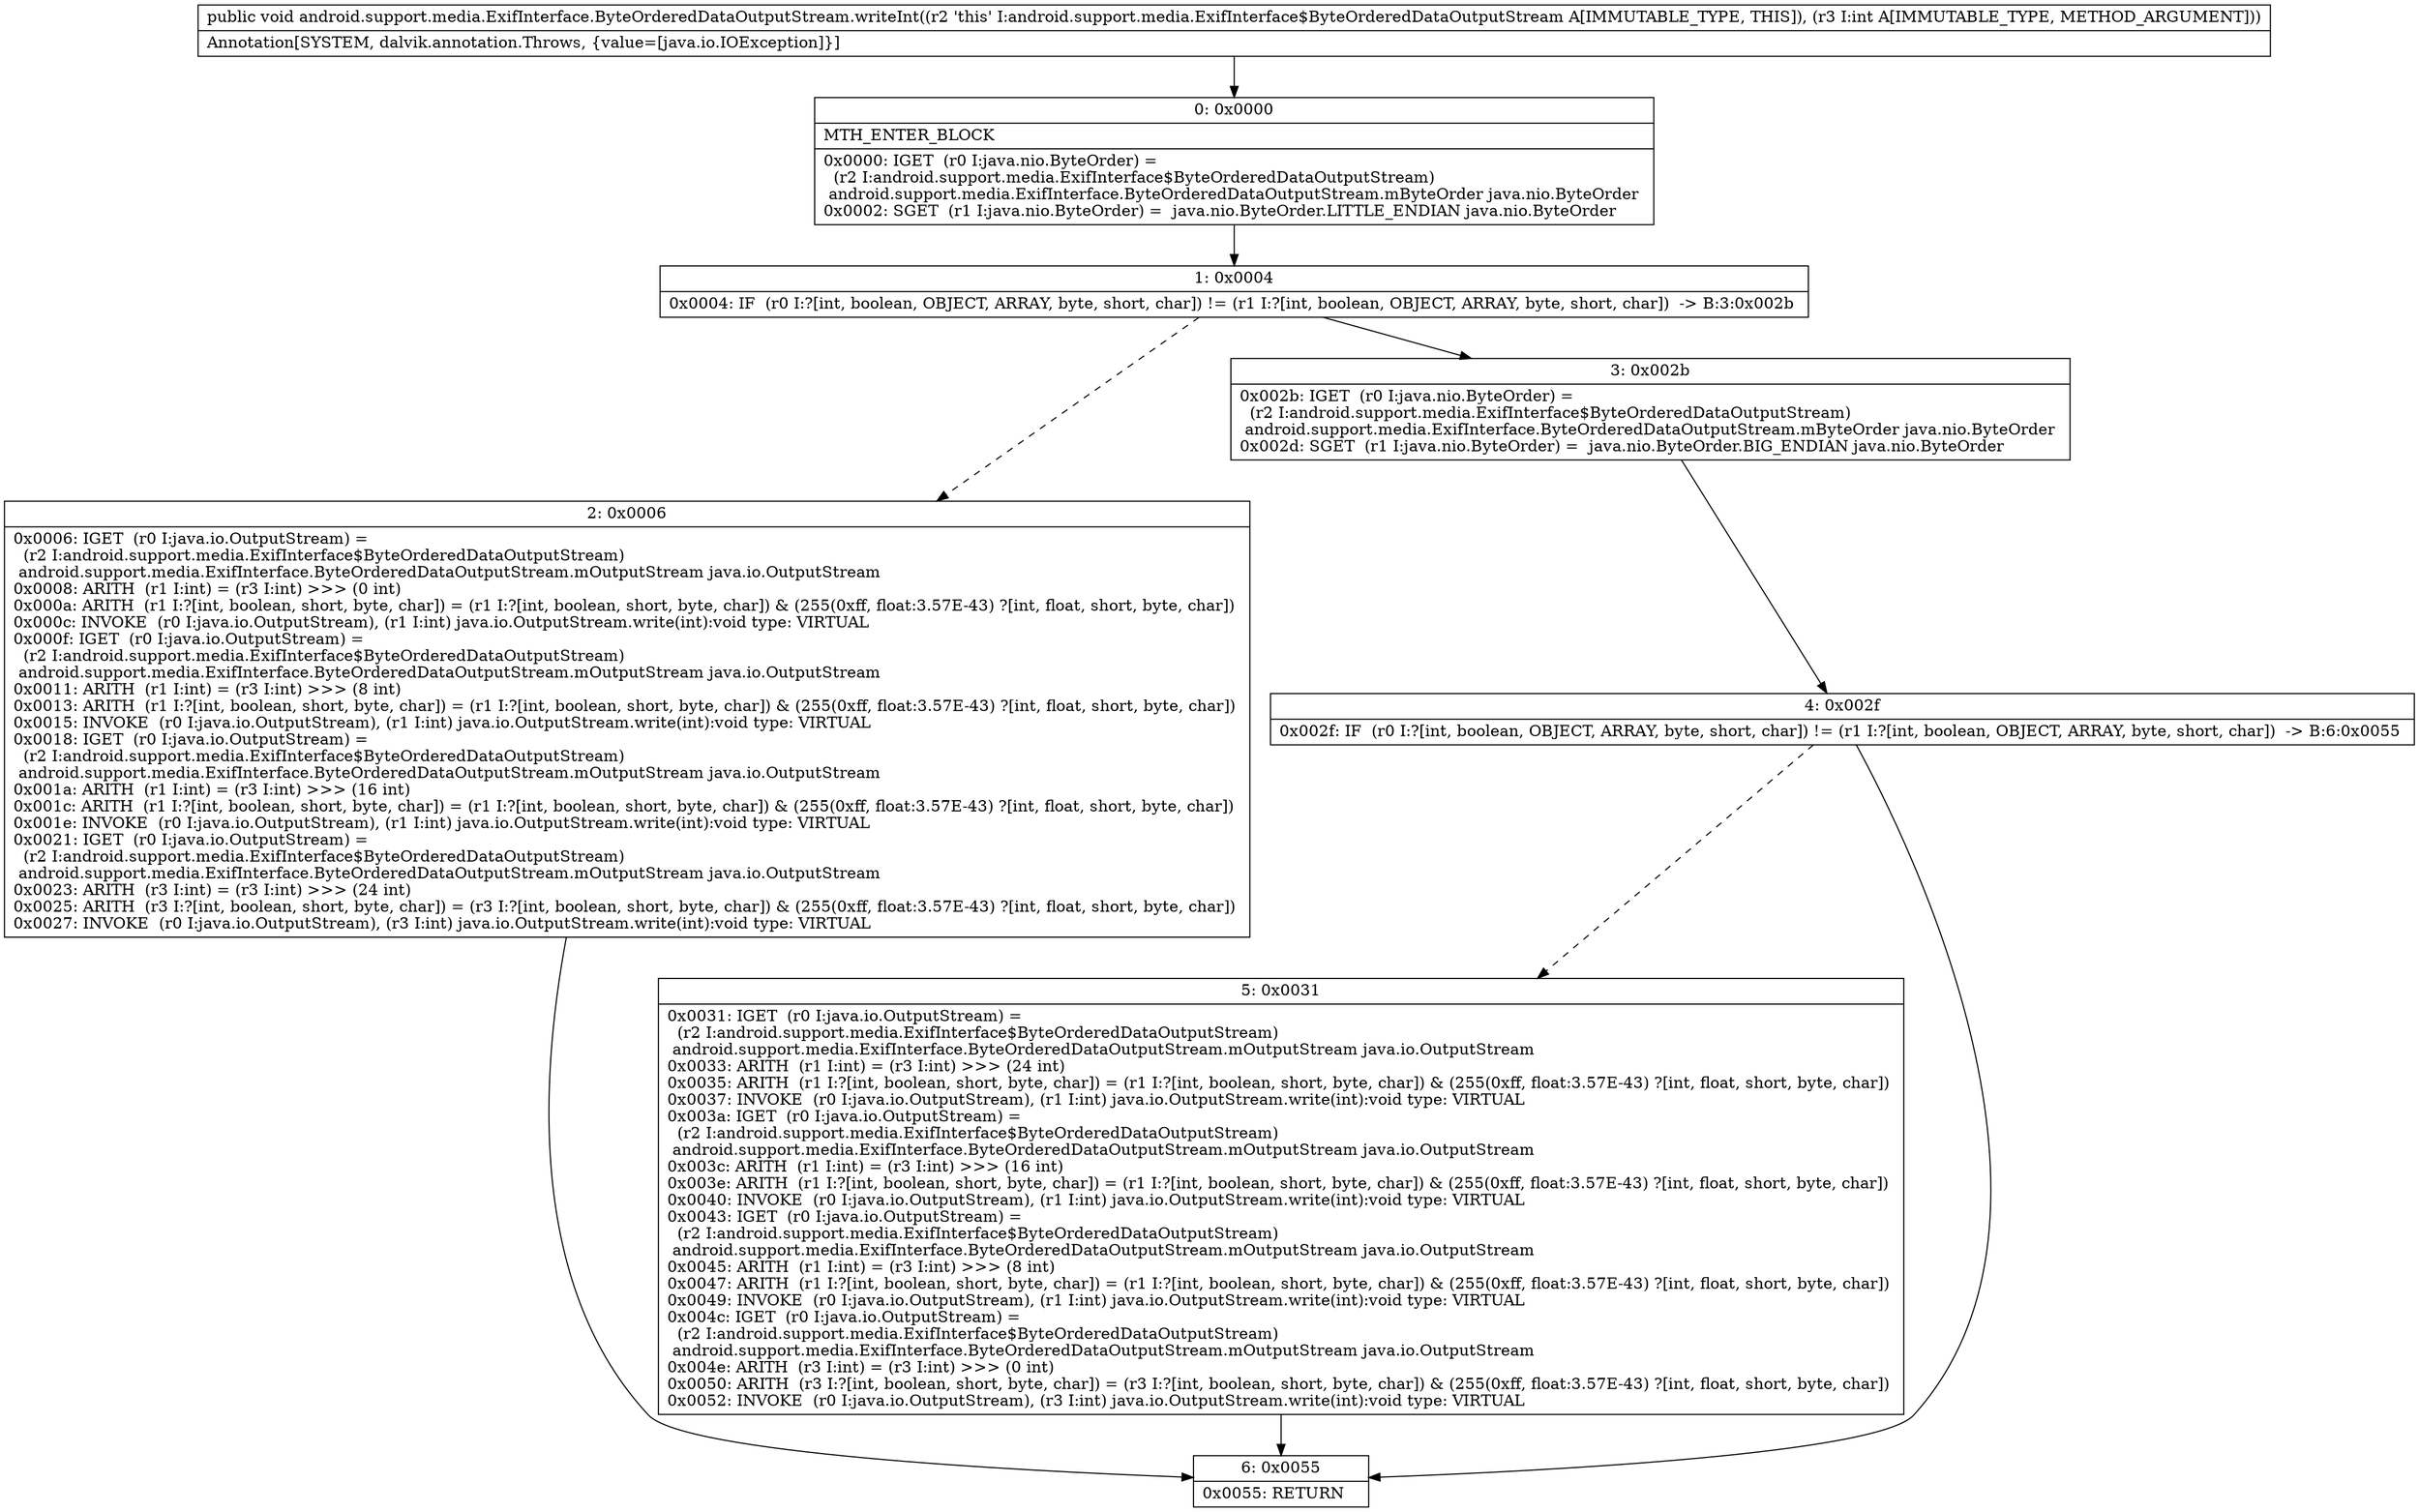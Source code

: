 digraph "CFG forandroid.support.media.ExifInterface.ByteOrderedDataOutputStream.writeInt(I)V" {
Node_0 [shape=record,label="{0\:\ 0x0000|MTH_ENTER_BLOCK\l|0x0000: IGET  (r0 I:java.nio.ByteOrder) = \l  (r2 I:android.support.media.ExifInterface$ByteOrderedDataOutputStream)\l android.support.media.ExifInterface.ByteOrderedDataOutputStream.mByteOrder java.nio.ByteOrder \l0x0002: SGET  (r1 I:java.nio.ByteOrder) =  java.nio.ByteOrder.LITTLE_ENDIAN java.nio.ByteOrder \l}"];
Node_1 [shape=record,label="{1\:\ 0x0004|0x0004: IF  (r0 I:?[int, boolean, OBJECT, ARRAY, byte, short, char]) != (r1 I:?[int, boolean, OBJECT, ARRAY, byte, short, char])  \-\> B:3:0x002b \l}"];
Node_2 [shape=record,label="{2\:\ 0x0006|0x0006: IGET  (r0 I:java.io.OutputStream) = \l  (r2 I:android.support.media.ExifInterface$ByteOrderedDataOutputStream)\l android.support.media.ExifInterface.ByteOrderedDataOutputStream.mOutputStream java.io.OutputStream \l0x0008: ARITH  (r1 I:int) = (r3 I:int) \>\>\> (0 int) \l0x000a: ARITH  (r1 I:?[int, boolean, short, byte, char]) = (r1 I:?[int, boolean, short, byte, char]) & (255(0xff, float:3.57E\-43) ?[int, float, short, byte, char]) \l0x000c: INVOKE  (r0 I:java.io.OutputStream), (r1 I:int) java.io.OutputStream.write(int):void type: VIRTUAL \l0x000f: IGET  (r0 I:java.io.OutputStream) = \l  (r2 I:android.support.media.ExifInterface$ByteOrderedDataOutputStream)\l android.support.media.ExifInterface.ByteOrderedDataOutputStream.mOutputStream java.io.OutputStream \l0x0011: ARITH  (r1 I:int) = (r3 I:int) \>\>\> (8 int) \l0x0013: ARITH  (r1 I:?[int, boolean, short, byte, char]) = (r1 I:?[int, boolean, short, byte, char]) & (255(0xff, float:3.57E\-43) ?[int, float, short, byte, char]) \l0x0015: INVOKE  (r0 I:java.io.OutputStream), (r1 I:int) java.io.OutputStream.write(int):void type: VIRTUAL \l0x0018: IGET  (r0 I:java.io.OutputStream) = \l  (r2 I:android.support.media.ExifInterface$ByteOrderedDataOutputStream)\l android.support.media.ExifInterface.ByteOrderedDataOutputStream.mOutputStream java.io.OutputStream \l0x001a: ARITH  (r1 I:int) = (r3 I:int) \>\>\> (16 int) \l0x001c: ARITH  (r1 I:?[int, boolean, short, byte, char]) = (r1 I:?[int, boolean, short, byte, char]) & (255(0xff, float:3.57E\-43) ?[int, float, short, byte, char]) \l0x001e: INVOKE  (r0 I:java.io.OutputStream), (r1 I:int) java.io.OutputStream.write(int):void type: VIRTUAL \l0x0021: IGET  (r0 I:java.io.OutputStream) = \l  (r2 I:android.support.media.ExifInterface$ByteOrderedDataOutputStream)\l android.support.media.ExifInterface.ByteOrderedDataOutputStream.mOutputStream java.io.OutputStream \l0x0023: ARITH  (r3 I:int) = (r3 I:int) \>\>\> (24 int) \l0x0025: ARITH  (r3 I:?[int, boolean, short, byte, char]) = (r3 I:?[int, boolean, short, byte, char]) & (255(0xff, float:3.57E\-43) ?[int, float, short, byte, char]) \l0x0027: INVOKE  (r0 I:java.io.OutputStream), (r3 I:int) java.io.OutputStream.write(int):void type: VIRTUAL \l}"];
Node_3 [shape=record,label="{3\:\ 0x002b|0x002b: IGET  (r0 I:java.nio.ByteOrder) = \l  (r2 I:android.support.media.ExifInterface$ByteOrderedDataOutputStream)\l android.support.media.ExifInterface.ByteOrderedDataOutputStream.mByteOrder java.nio.ByteOrder \l0x002d: SGET  (r1 I:java.nio.ByteOrder) =  java.nio.ByteOrder.BIG_ENDIAN java.nio.ByteOrder \l}"];
Node_4 [shape=record,label="{4\:\ 0x002f|0x002f: IF  (r0 I:?[int, boolean, OBJECT, ARRAY, byte, short, char]) != (r1 I:?[int, boolean, OBJECT, ARRAY, byte, short, char])  \-\> B:6:0x0055 \l}"];
Node_5 [shape=record,label="{5\:\ 0x0031|0x0031: IGET  (r0 I:java.io.OutputStream) = \l  (r2 I:android.support.media.ExifInterface$ByteOrderedDataOutputStream)\l android.support.media.ExifInterface.ByteOrderedDataOutputStream.mOutputStream java.io.OutputStream \l0x0033: ARITH  (r1 I:int) = (r3 I:int) \>\>\> (24 int) \l0x0035: ARITH  (r1 I:?[int, boolean, short, byte, char]) = (r1 I:?[int, boolean, short, byte, char]) & (255(0xff, float:3.57E\-43) ?[int, float, short, byte, char]) \l0x0037: INVOKE  (r0 I:java.io.OutputStream), (r1 I:int) java.io.OutputStream.write(int):void type: VIRTUAL \l0x003a: IGET  (r0 I:java.io.OutputStream) = \l  (r2 I:android.support.media.ExifInterface$ByteOrderedDataOutputStream)\l android.support.media.ExifInterface.ByteOrderedDataOutputStream.mOutputStream java.io.OutputStream \l0x003c: ARITH  (r1 I:int) = (r3 I:int) \>\>\> (16 int) \l0x003e: ARITH  (r1 I:?[int, boolean, short, byte, char]) = (r1 I:?[int, boolean, short, byte, char]) & (255(0xff, float:3.57E\-43) ?[int, float, short, byte, char]) \l0x0040: INVOKE  (r0 I:java.io.OutputStream), (r1 I:int) java.io.OutputStream.write(int):void type: VIRTUAL \l0x0043: IGET  (r0 I:java.io.OutputStream) = \l  (r2 I:android.support.media.ExifInterface$ByteOrderedDataOutputStream)\l android.support.media.ExifInterface.ByteOrderedDataOutputStream.mOutputStream java.io.OutputStream \l0x0045: ARITH  (r1 I:int) = (r3 I:int) \>\>\> (8 int) \l0x0047: ARITH  (r1 I:?[int, boolean, short, byte, char]) = (r1 I:?[int, boolean, short, byte, char]) & (255(0xff, float:3.57E\-43) ?[int, float, short, byte, char]) \l0x0049: INVOKE  (r0 I:java.io.OutputStream), (r1 I:int) java.io.OutputStream.write(int):void type: VIRTUAL \l0x004c: IGET  (r0 I:java.io.OutputStream) = \l  (r2 I:android.support.media.ExifInterface$ByteOrderedDataOutputStream)\l android.support.media.ExifInterface.ByteOrderedDataOutputStream.mOutputStream java.io.OutputStream \l0x004e: ARITH  (r3 I:int) = (r3 I:int) \>\>\> (0 int) \l0x0050: ARITH  (r3 I:?[int, boolean, short, byte, char]) = (r3 I:?[int, boolean, short, byte, char]) & (255(0xff, float:3.57E\-43) ?[int, float, short, byte, char]) \l0x0052: INVOKE  (r0 I:java.io.OutputStream), (r3 I:int) java.io.OutputStream.write(int):void type: VIRTUAL \l}"];
Node_6 [shape=record,label="{6\:\ 0x0055|0x0055: RETURN   \l}"];
MethodNode[shape=record,label="{public void android.support.media.ExifInterface.ByteOrderedDataOutputStream.writeInt((r2 'this' I:android.support.media.ExifInterface$ByteOrderedDataOutputStream A[IMMUTABLE_TYPE, THIS]), (r3 I:int A[IMMUTABLE_TYPE, METHOD_ARGUMENT]))  | Annotation[SYSTEM, dalvik.annotation.Throws, \{value=[java.io.IOException]\}]\l}"];
MethodNode -> Node_0;
Node_0 -> Node_1;
Node_1 -> Node_2[style=dashed];
Node_1 -> Node_3;
Node_2 -> Node_6;
Node_3 -> Node_4;
Node_4 -> Node_5[style=dashed];
Node_4 -> Node_6;
Node_5 -> Node_6;
}

